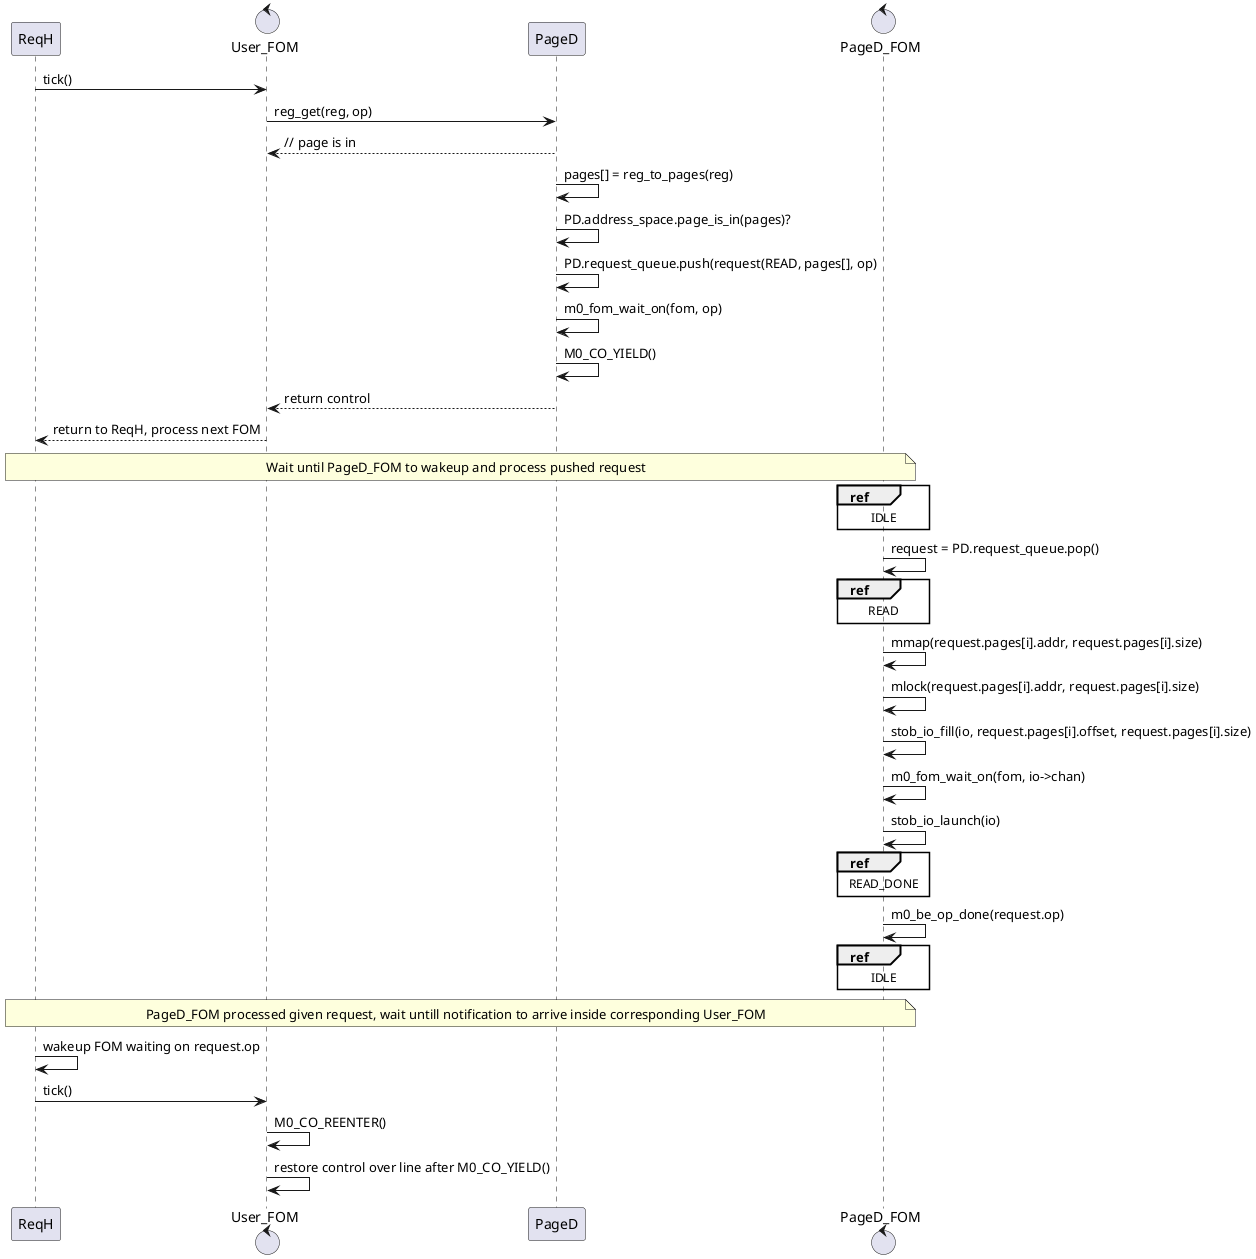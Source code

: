 @startuml
participant ReqH
control User_FOM
participant PageD
control PageD_FOM

ReqH -> User_FOM : tick()
User_FOM -> PageD : reg_get(reg, op)
PageD --> User_FOM : // page is in
PageD -> PageD : pages[] = reg_to_pages(reg)
PageD -> PageD : PD.address_space.page_is_in(pages)?
PageD -> PageD : PD.request_queue.push(request(READ, pages[], op)
PageD -> PageD : m0_fom_wait_on(fom, op)
PageD -> PageD : M0_CO_YIELD()
PageD --> User_FOM : return control
User_FOM --> ReqH : return to ReqH, process next FOM

note over ReqH, PageD_FOM
Wait until PageD_FOM to wakeup and process pushed request
end note

ref over PageD_FOM : IDLE
PageD_FOM -> PageD_FOM : request = PD.request_queue.pop()
ref over PageD_FOM : READ
PageD_FOM -> PageD_FOM : mmap(request.pages[i].addr, request.pages[i].size)
PageD_FOM -> PageD_FOM : mlock(request.pages[i].addr, request.pages[i].size)
PageD_FOM -> PageD_FOM : stob_io_fill(io, request.pages[i].offset, request.pages[i].size)
PageD_FOM -> PageD_FOM : m0_fom_wait_on(fom, io->chan)
PageD_FOM -> PageD_FOM : stob_io_launch(io)
ref over PageD_FOM : READ_DONE
PageD_FOM -> PageD_FOM : m0_be_op_done(request.op)
ref over PageD_FOM : IDLE

note over ReqH, PageD_FOM
PageD_FOM processed given request, wait untill notification to arrive inside corresponding User_FOM
end note

ReqH -> ReqH : wakeup FOM waiting on request.op
ReqH -> User_FOM : tick()
User_FOM -> User_FOM : M0_CO_REENTER()
User_FOM -> User_FOM : restore control over line after M0_CO_YIELD()
@enduml